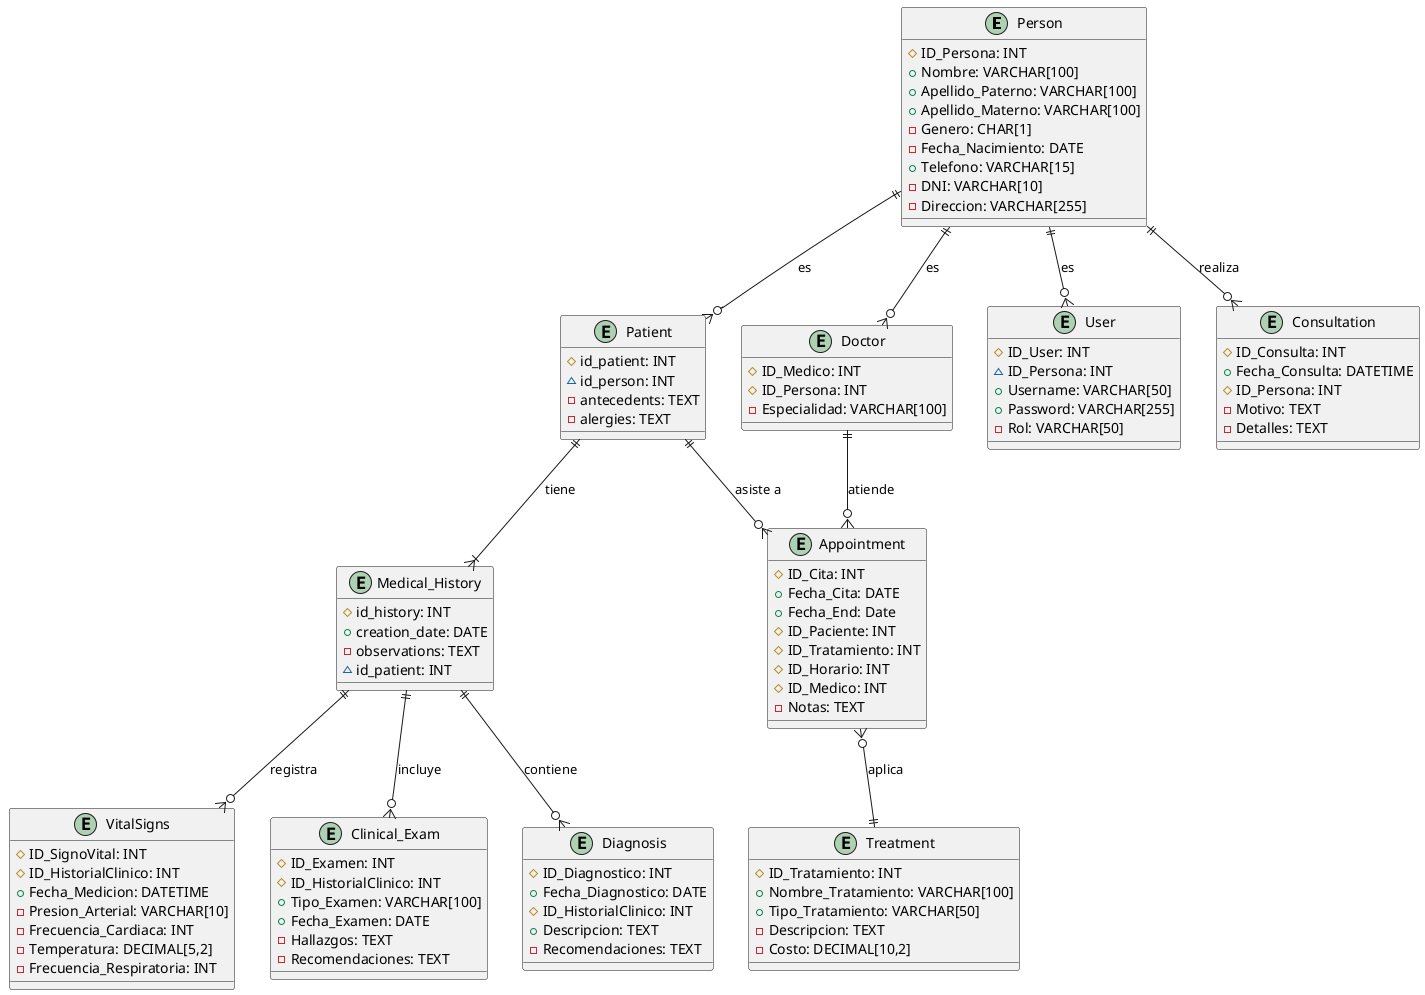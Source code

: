 @startuml relational_view

/'{
    # PRIMARY KEY
    ~ UNIQUE (NULLABLE)
    + NOT NULL
    - NULLABLE
}'/

entity "Person" as Person {
    #ID_Persona: INT
    +Nombre: VARCHAR[100]
    +Apellido_Paterno: VARCHAR[100]
    +Apellido_Materno: VARCHAR[100]
    -Genero: CHAR[1]
    -Fecha_Nacimiento: DATE
    +Telefono: VARCHAR[15]
    -DNI: VARCHAR[10]
    -Direccion: VARCHAR[255]
    /' Persona representa a la persona base, que puede ser paciente, médico o usuario '/
}

entity "Patient" as Patient {
    #id_patient: INT
    ~id_person: INT
    -antecedents: TEXT
    -alergies: TEXT
    /' Un paciente es una Person, pero con un historial clínico asociado '/
}

entity "Doctor" as Doctor {
    #ID_Medico: INT
    #ID_Persona: INT
    -Especialidad: VARCHAR[100]
    /' El médico es una persona con una especialidad profesional '/
}

entity "User" as User {
    #ID_User: INT
    ~ID_Persona: INT
    +Username: VARCHAR[50]
    +Password: VARCHAR[255]
    -Rol: VARCHAR[50]
    /' User representa la información de los usuarios del sistema, con roles definidos '/
}

entity "Consultation" as Consultation {
    #ID_Consulta: INT
    +Fecha_Consulta: DATETIME
    #ID_Persona: INT
    -Motivo: TEXT
    -Detalles: TEXT
    /' La consulta es realizada por una persona (puede ser un paciente o no), y contiene detalles '/
}

entity "VitalSigns" as VitalSings {
    #ID_SignoVital: INT
    #ID_HistorialClinico: INT
    +Fecha_Medicion: DATETIME
    -Presion_Arterial: VARCHAR[10]
    -Frecuencia_Cardiaca: INT
    -Temperatura: DECIMAL[5,2]
    -Frecuencia_Respiratoria: INT
    /' Signos vitales registrados durante una consulta, asociados al historial clínico '/
}

entity "Medical_History" as Medical_History {
    #id_history: INT
    +creation_date: DATE
    -observations: TEXT
    ~id_patient: INT
    /' El historial clínico se crea para cada paciente y contiene datos médicos relevantes '/
}

entity "Clinical_Exam" as Clinical_Exam {
    #ID_Examen: INT
    #ID_HistorialClinico: INT
    +Tipo_Examen: VARCHAR[100] /' "Estomatológico" o "General" '/
    +Fecha_Examen: DATE
    -Hallazgos: TEXT
    -Recomendaciones: TEXT
    /' Los exámenes clínicos, como estomatológicos o generales, se registran aquí '/
}

'entity "Odontograma" as Odontogram {
'    #ID_Odontograma: INT
'    #ID_HistorialClinico: INT
'    +Fecha_Creacion: DATE
'    -Detalles: TEXT
'    /' El odontograma es el registro de los dientes y su estado, utilizado en la odontología '/
'}

entity "Treatment" as Treatment {
    #ID_Tratamiento: INT
    +Nombre_Tratamiento: VARCHAR[100]
    +Tipo_Tratamiento: VARCHAR[50] /' Tipo de tratamiento: "Estético", "Curativo", "Preventivo", etc. '/
    -Descripcion: TEXT
    -Costo: DECIMAL[10,2]
    /' Registro de los tratamientos disponibles, su nombre, tipo y costo asociado '/
}

entity "Appointment" as Appointment {
    #ID_Cita: INT
    +Fecha_Cita: DATE
    +Fecha_End: Date
    #ID_Paciente: INT
    #ID_Tratamiento: INT
    #ID_Horario: INT
    #ID_Medico: INT
    -Notas: TEXT
    /' Información sobre cada cita médica, incluida la fecha, tratamiento, horario y médico '/
}

entity "Diagnosis" as Diagnosis {
    #ID_Diagnostico: INT
    +Fecha_Diagnostico: DATE
    #ID_HistorialClinico: INT
    +Descripcion: TEXT
    -Recomendaciones: TEXT
    /' Registro de los diagnósticos realizados, asociados al historial clínico '/
}

Person ||--o{ Patient : es
Person ||--o{ Doctor : es
Person ||--o{ User : es
Person ||--o{ Consultation : realiza
Patient ||--|{ Medical_History : tiene
'Odontogram ||--o{ OdontogramaDetalle : tiene
'Medical_History ||--o{ Odontogram : contiene
Medical_History ||--o{ VitalSings : registra
Medical_History ||--o{ Clinical_Exam : incluye

Patient ||--o{ Appointment : asiste a
Doctor ||--o{ Appointment : atiende

Appointment }o--|| Treatment : aplica
Medical_History ||--o{ Diagnosis : contiene

@enduml
